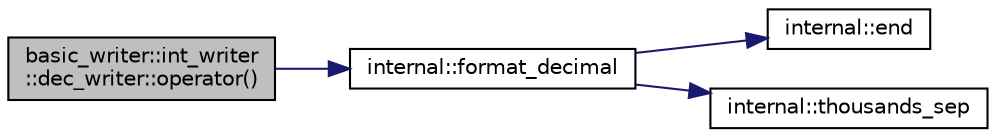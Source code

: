digraph "basic_writer::int_writer::dec_writer::operator()"
{
  edge [fontname="Helvetica",fontsize="10",labelfontname="Helvetica",labelfontsize="10"];
  node [fontname="Helvetica",fontsize="10",shape=record];
  rankdir="LR";
  Node1 [label="basic_writer::int_writer\l::dec_writer::operator()",height=0.2,width=0.4,color="black", fillcolor="grey75", style="filled" fontcolor="black"];
  Node1 -> Node2 [color="midnightblue",fontsize="10",style="solid",fontname="Helvetica"];
  Node2 [label="internal::format_decimal",height=0.2,width=0.4,color="black", fillcolor="white", style="filled",URL="$namespaceinternal.html#a03db6b6f9b1ed5f16b95c3bd80d78462"];
  Node2 -> Node3 [color="midnightblue",fontsize="10",style="solid",fontname="Helvetica"];
  Node3 [label="internal::end",height=0.2,width=0.4,color="black", fillcolor="white", style="filled",URL="$namespaceinternal.html#a34c313e1f4002b986a957f6e9b83f32a"];
  Node2 -> Node4 [color="midnightblue",fontsize="10",style="solid",fontname="Helvetica"];
  Node4 [label="internal::thousands_sep",height=0.2,width=0.4,color="black", fillcolor="white", style="filled",URL="$namespaceinternal.html#a4d431bb5b7b77863f680e964dd35eb54"];
}
